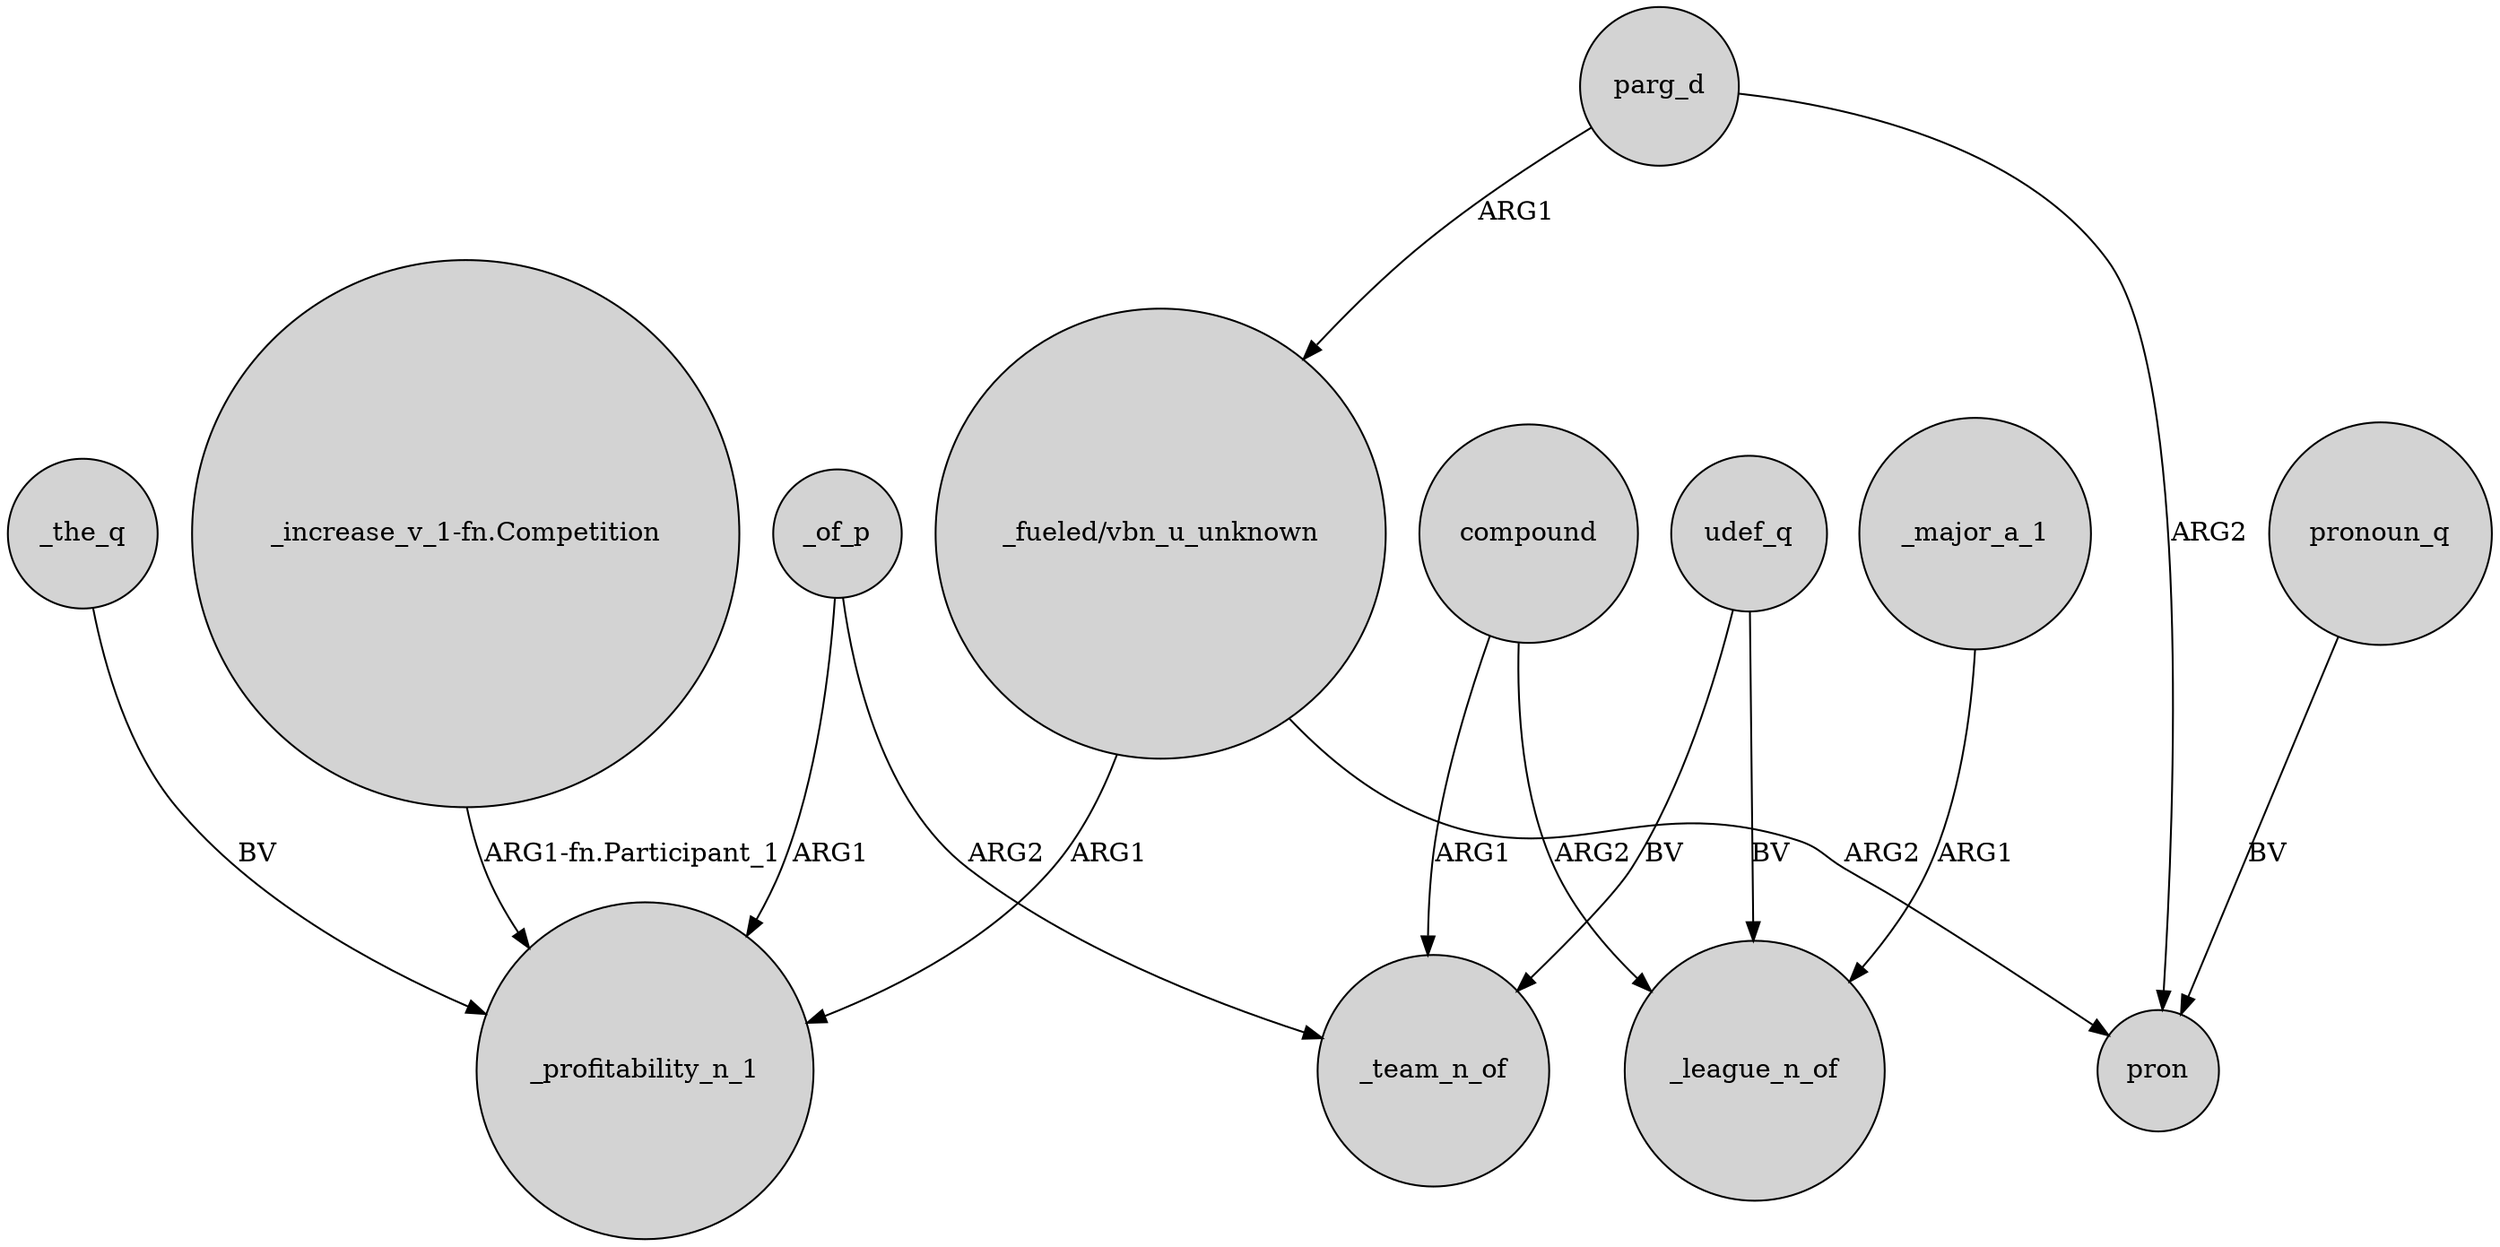 digraph {
	node [shape=circle style=filled]
	"_increase_v_1-fn.Competition" -> _profitability_n_1 [label="ARG1-fn.Participant_1"]
	_of_p -> _profitability_n_1 [label=ARG1]
	_major_a_1 -> _league_n_of [label=ARG1]
	compound -> _team_n_of [label=ARG1]
	parg_d -> "_fueled/vbn_u_unknown" [label=ARG1]
	udef_q -> _team_n_of [label=BV]
	udef_q -> _league_n_of [label=BV]
	_the_q -> _profitability_n_1 [label=BV]
	compound -> _league_n_of [label=ARG2]
	pronoun_q -> pron [label=BV]
	_of_p -> _team_n_of [label=ARG2]
	"_fueled/vbn_u_unknown" -> _profitability_n_1 [label=ARG1]
	parg_d -> pron [label=ARG2]
	"_fueled/vbn_u_unknown" -> pron [label=ARG2]
}
